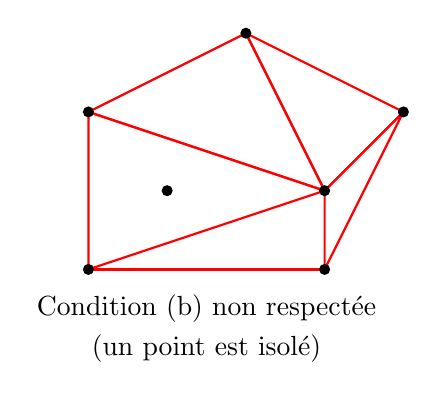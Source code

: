 \begin{tikzpicture}

\tikzstyle{line} = [draw,  thick]
\tikzstyle{point} = [black]


\coordinate (A) at (0,2);
\coordinate (B) at (3,1);
\coordinate (C) at (0,0);
\coordinate (D) at (2,3);
\coordinate (E) at (4,2);
\coordinate (F) at (3,0);
\coordinate (G) at (-1,1);
\coordinate (H) at (1,1);

\draw[line,red] (A)--(B)--(C)--cycle;
\draw[line,red] (D)--(B)--(A)--cycle;
\draw[line,red] (D)--(B)--(E)--cycle;
\draw[line,red] (F)--(B)--(E)--cycle;
\draw[line,red] (F)--(C);
%\draw[line,red] (C)--(G)--(A)--cycle;

\foreach \point/\position in {A,B,C,D,E,F,H}{
  \fill[point] (\point) circle (2pt);
}

\node at (1.5,-0.5) {Condition (b) non respect\'ee};
\node at (1.5,-1) {(un point est isol\'e)};


\end{tikzpicture}